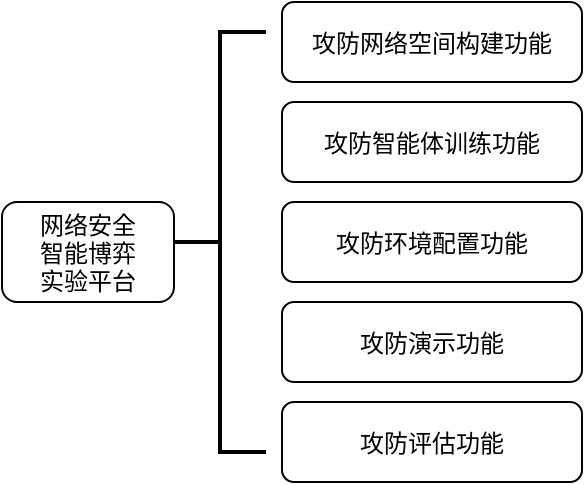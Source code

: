 <mxfile version="14.4.9" type="github">
  <diagram id="C5RBs43oDa-KdzZeNtuy" name="Page-1">
    <mxGraphModel dx="1188" dy="602" grid="1" gridSize="10" guides="1" tooltips="1" connect="1" arrows="1" fold="1" page="1" pageScale="1" pageWidth="827" pageHeight="1169" math="0" shadow="0">
      <root>
        <mxCell id="WIyWlLk6GJQsqaUBKTNV-0" />
        <mxCell id="WIyWlLk6GJQsqaUBKTNV-1" parent="WIyWlLk6GJQsqaUBKTNV-0" />
        <mxCell id="40f9CmQFQ04lGPyyj_lo-0" value="网络安全&#xa;智能博弈&#xa;实验平台" style="rounded=1;" parent="WIyWlLk6GJQsqaUBKTNV-1" vertex="1">
          <mxGeometry x="150" y="140" width="86" height="50" as="geometry" />
        </mxCell>
        <mxCell id="40f9CmQFQ04lGPyyj_lo-1" value="攻防网络空间构建功能" style="rounded=1;" parent="WIyWlLk6GJQsqaUBKTNV-1" vertex="1">
          <mxGeometry x="290" y="40" width="150" height="40" as="geometry" />
        </mxCell>
        <mxCell id="C66YBH70qFbZv3LZ_Hi1-1" value="" style="strokeWidth=2;shape=mxgraph.flowchart.annotation_2;align=left;labelPosition=right;pointerEvents=1;" parent="WIyWlLk6GJQsqaUBKTNV-1" vertex="1">
          <mxGeometry x="236" y="55" width="46" height="210" as="geometry" />
        </mxCell>
        <mxCell id="C66YBH70qFbZv3LZ_Hi1-2" value="攻防智能体训练功能" style="rounded=1;" parent="WIyWlLk6GJQsqaUBKTNV-1" vertex="1">
          <mxGeometry x="290" y="90" width="150" height="40" as="geometry" />
        </mxCell>
        <mxCell id="C66YBH70qFbZv3LZ_Hi1-3" value="攻防环境配置功能" style="rounded=1;" parent="WIyWlLk6GJQsqaUBKTNV-1" vertex="1">
          <mxGeometry x="290" y="140" width="150" height="40" as="geometry" />
        </mxCell>
        <mxCell id="C66YBH70qFbZv3LZ_Hi1-4" value="攻防演示功能" style="rounded=1;" parent="WIyWlLk6GJQsqaUBKTNV-1" vertex="1">
          <mxGeometry x="290" y="190" width="150" height="40" as="geometry" />
        </mxCell>
        <mxCell id="C66YBH70qFbZv3LZ_Hi1-5" value="攻防评估功能" style="rounded=1;" parent="WIyWlLk6GJQsqaUBKTNV-1" vertex="1">
          <mxGeometry x="290" y="240" width="150" height="40" as="geometry" />
        </mxCell>
      </root>
    </mxGraphModel>
  </diagram>
</mxfile>
